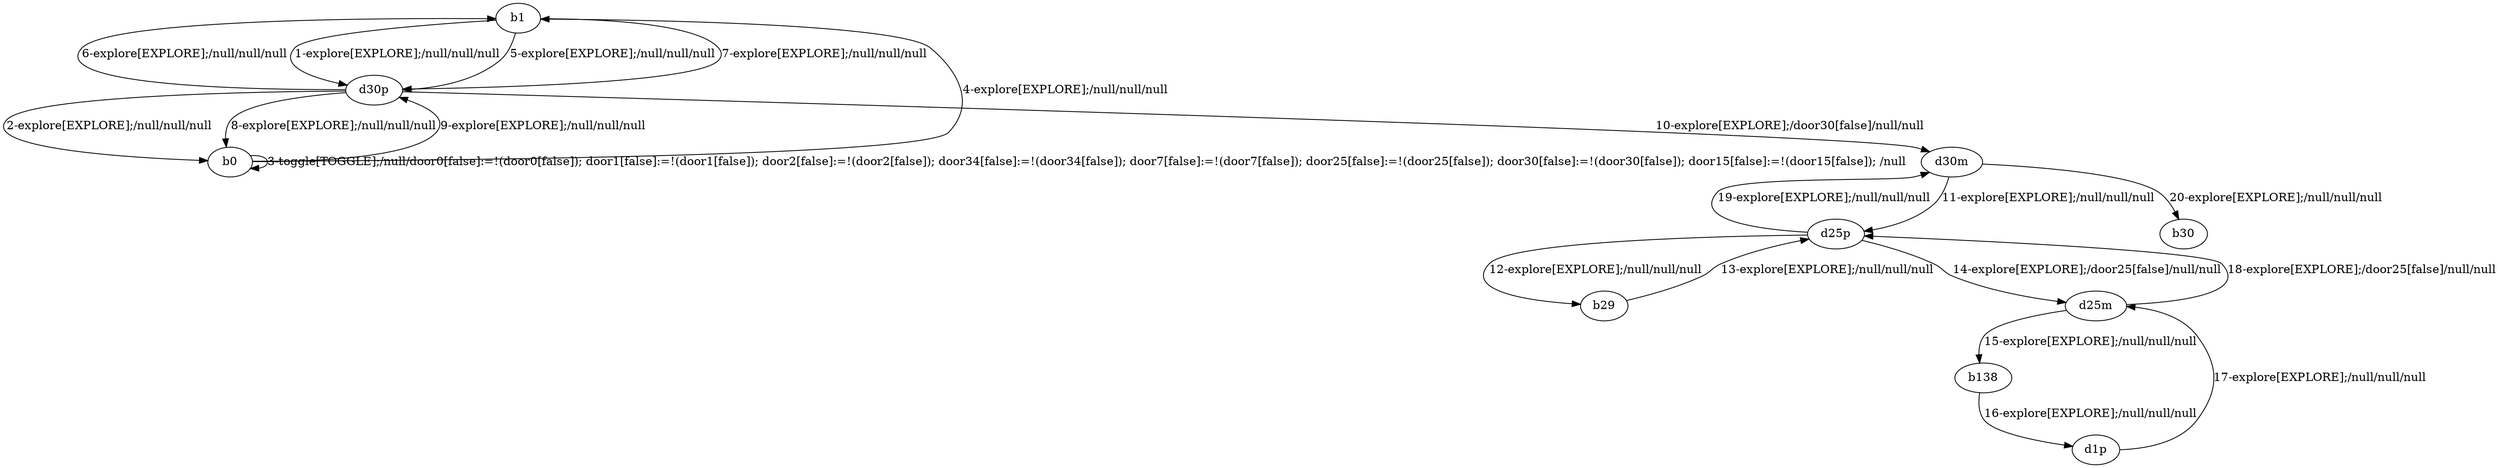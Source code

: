 # Total number of goals covered by this test: 1
# d25p --> d30m

digraph g {
"b1" -> "d30p" [label = "1-explore[EXPLORE];/null/null/null"];
"d30p" -> "b0" [label = "2-explore[EXPLORE];/null/null/null"];
"b0" -> "b0" [label = "3-toggle[TOGGLE];/null/door0[false]:=!(door0[false]); door1[false]:=!(door1[false]); door2[false]:=!(door2[false]); door34[false]:=!(door34[false]); door7[false]:=!(door7[false]); door25[false]:=!(door25[false]); door30[false]:=!(door30[false]); door15[false]:=!(door15[false]); /null"];
"b0" -> "b1" [label = "4-explore[EXPLORE];/null/null/null"];
"b1" -> "d30p" [label = "5-explore[EXPLORE];/null/null/null"];
"d30p" -> "b1" [label = "6-explore[EXPLORE];/null/null/null"];
"b1" -> "d30p" [label = "7-explore[EXPLORE];/null/null/null"];
"d30p" -> "b0" [label = "8-explore[EXPLORE];/null/null/null"];
"b0" -> "d30p" [label = "9-explore[EXPLORE];/null/null/null"];
"d30p" -> "d30m" [label = "10-explore[EXPLORE];/door30[false]/null/null"];
"d30m" -> "d25p" [label = "11-explore[EXPLORE];/null/null/null"];
"d25p" -> "b29" [label = "12-explore[EXPLORE];/null/null/null"];
"b29" -> "d25p" [label = "13-explore[EXPLORE];/null/null/null"];
"d25p" -> "d25m" [label = "14-explore[EXPLORE];/door25[false]/null/null"];
"d25m" -> "b138" [label = "15-explore[EXPLORE];/null/null/null"];
"b138" -> "d1p" [label = "16-explore[EXPLORE];/null/null/null"];
"d1p" -> "d25m" [label = "17-explore[EXPLORE];/null/null/null"];
"d25m" -> "d25p" [label = "18-explore[EXPLORE];/door25[false]/null/null"];
"d25p" -> "d30m" [label = "19-explore[EXPLORE];/null/null/null"];
"d30m" -> "b30" [label = "20-explore[EXPLORE];/null/null/null"];
}